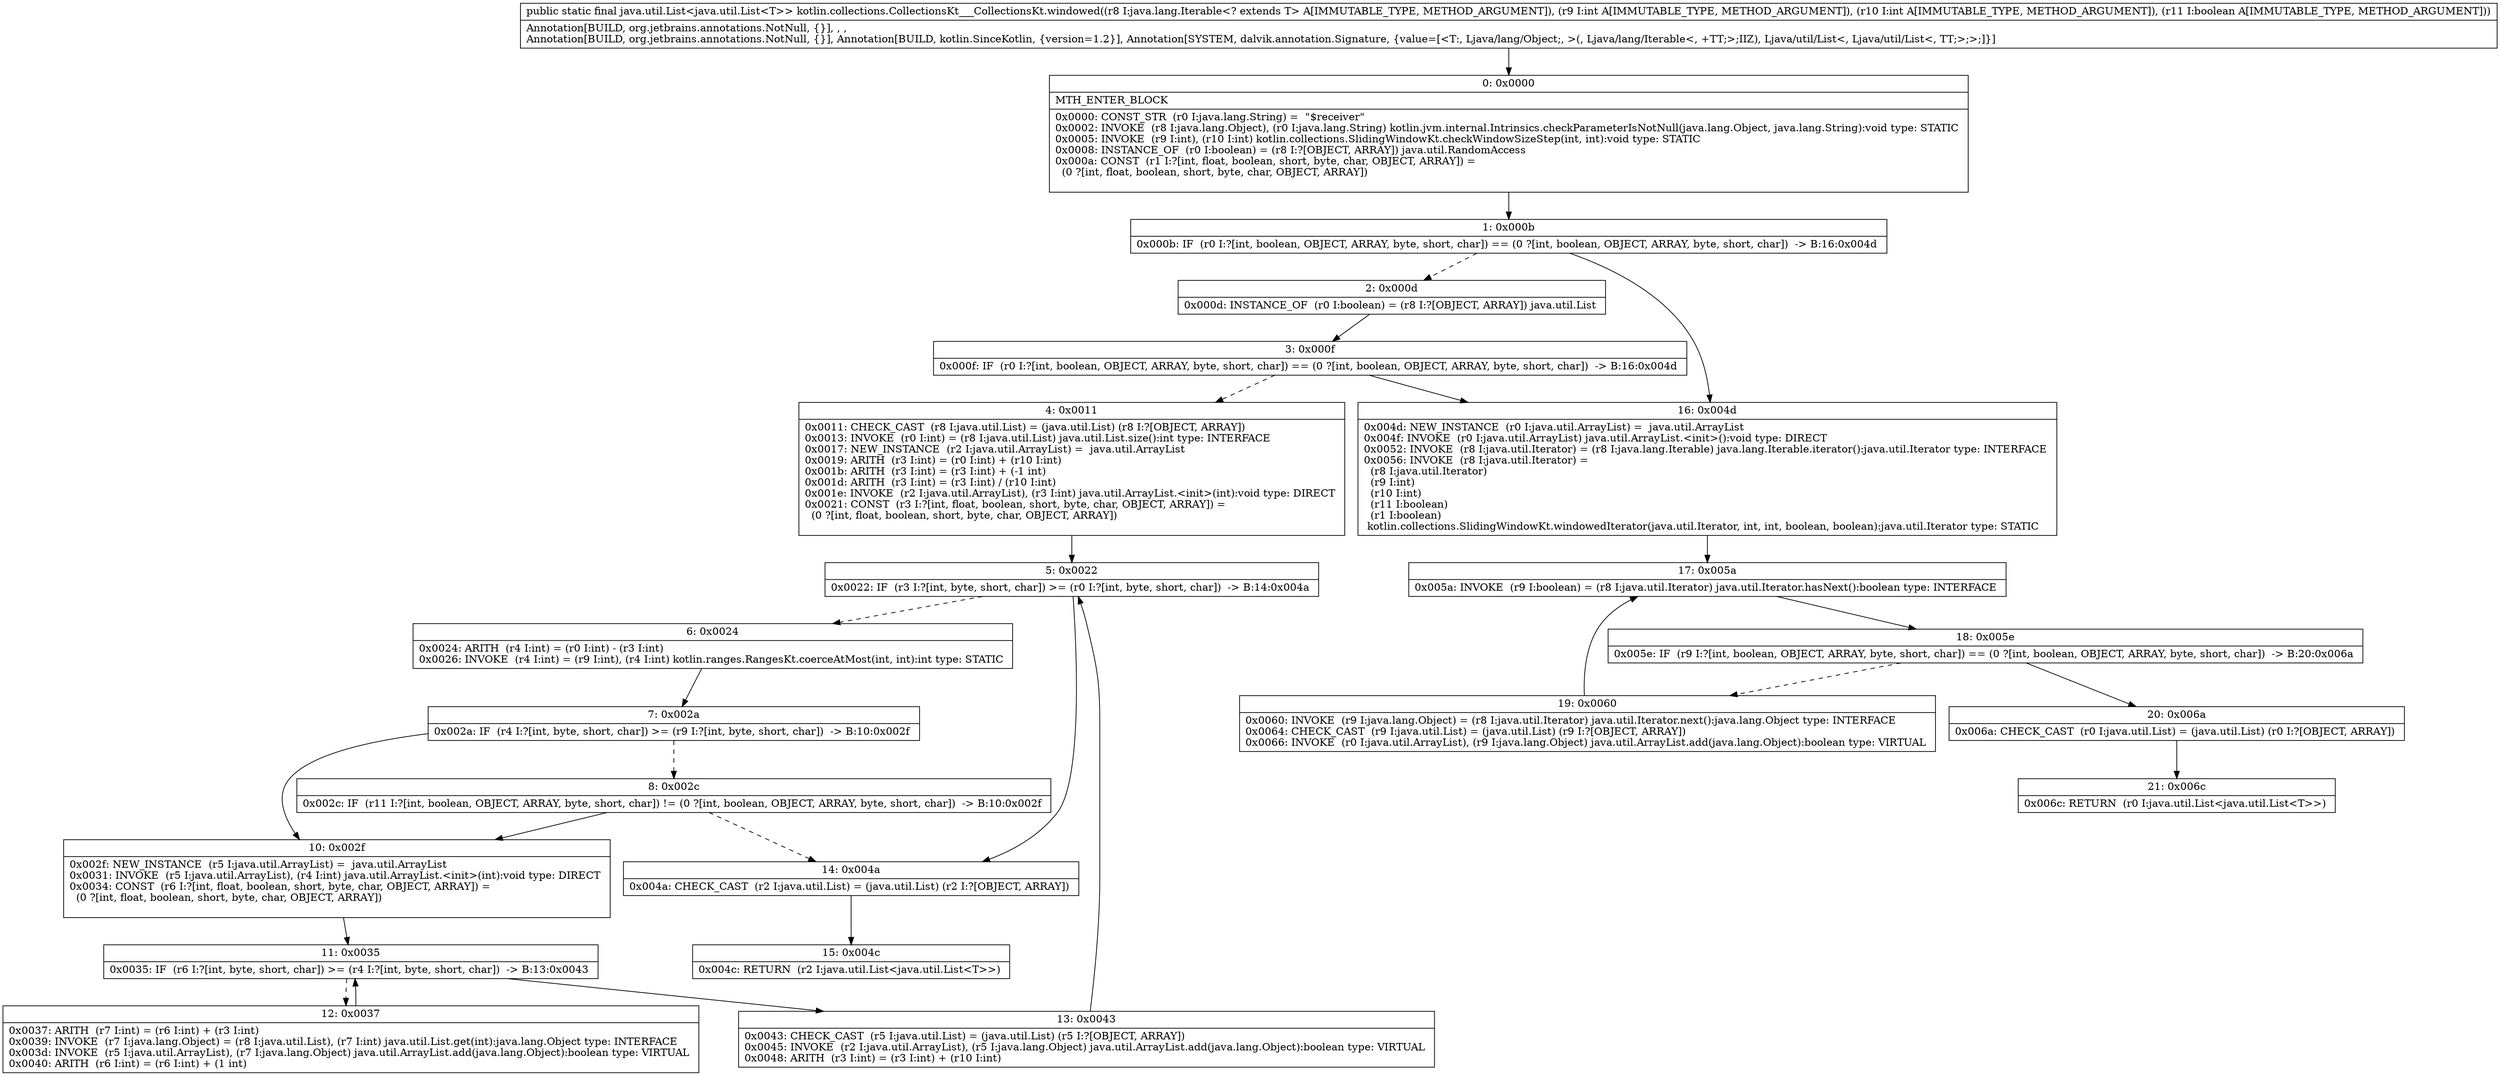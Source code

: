digraph "CFG forkotlin.collections.CollectionsKt___CollectionsKt.windowed(Ljava\/lang\/Iterable;IIZ)Ljava\/util\/List;" {
Node_0 [shape=record,label="{0\:\ 0x0000|MTH_ENTER_BLOCK\l|0x0000: CONST_STR  (r0 I:java.lang.String) =  \"$receiver\" \l0x0002: INVOKE  (r8 I:java.lang.Object), (r0 I:java.lang.String) kotlin.jvm.internal.Intrinsics.checkParameterIsNotNull(java.lang.Object, java.lang.String):void type: STATIC \l0x0005: INVOKE  (r9 I:int), (r10 I:int) kotlin.collections.SlidingWindowKt.checkWindowSizeStep(int, int):void type: STATIC \l0x0008: INSTANCE_OF  (r0 I:boolean) = (r8 I:?[OBJECT, ARRAY]) java.util.RandomAccess \l0x000a: CONST  (r1 I:?[int, float, boolean, short, byte, char, OBJECT, ARRAY]) = \l  (0 ?[int, float, boolean, short, byte, char, OBJECT, ARRAY])\l \l}"];
Node_1 [shape=record,label="{1\:\ 0x000b|0x000b: IF  (r0 I:?[int, boolean, OBJECT, ARRAY, byte, short, char]) == (0 ?[int, boolean, OBJECT, ARRAY, byte, short, char])  \-\> B:16:0x004d \l}"];
Node_2 [shape=record,label="{2\:\ 0x000d|0x000d: INSTANCE_OF  (r0 I:boolean) = (r8 I:?[OBJECT, ARRAY]) java.util.List \l}"];
Node_3 [shape=record,label="{3\:\ 0x000f|0x000f: IF  (r0 I:?[int, boolean, OBJECT, ARRAY, byte, short, char]) == (0 ?[int, boolean, OBJECT, ARRAY, byte, short, char])  \-\> B:16:0x004d \l}"];
Node_4 [shape=record,label="{4\:\ 0x0011|0x0011: CHECK_CAST  (r8 I:java.util.List) = (java.util.List) (r8 I:?[OBJECT, ARRAY]) \l0x0013: INVOKE  (r0 I:int) = (r8 I:java.util.List) java.util.List.size():int type: INTERFACE \l0x0017: NEW_INSTANCE  (r2 I:java.util.ArrayList) =  java.util.ArrayList \l0x0019: ARITH  (r3 I:int) = (r0 I:int) + (r10 I:int) \l0x001b: ARITH  (r3 I:int) = (r3 I:int) + (\-1 int) \l0x001d: ARITH  (r3 I:int) = (r3 I:int) \/ (r10 I:int) \l0x001e: INVOKE  (r2 I:java.util.ArrayList), (r3 I:int) java.util.ArrayList.\<init\>(int):void type: DIRECT \l0x0021: CONST  (r3 I:?[int, float, boolean, short, byte, char, OBJECT, ARRAY]) = \l  (0 ?[int, float, boolean, short, byte, char, OBJECT, ARRAY])\l \l}"];
Node_5 [shape=record,label="{5\:\ 0x0022|0x0022: IF  (r3 I:?[int, byte, short, char]) \>= (r0 I:?[int, byte, short, char])  \-\> B:14:0x004a \l}"];
Node_6 [shape=record,label="{6\:\ 0x0024|0x0024: ARITH  (r4 I:int) = (r0 I:int) \- (r3 I:int) \l0x0026: INVOKE  (r4 I:int) = (r9 I:int), (r4 I:int) kotlin.ranges.RangesKt.coerceAtMost(int, int):int type: STATIC \l}"];
Node_7 [shape=record,label="{7\:\ 0x002a|0x002a: IF  (r4 I:?[int, byte, short, char]) \>= (r9 I:?[int, byte, short, char])  \-\> B:10:0x002f \l}"];
Node_8 [shape=record,label="{8\:\ 0x002c|0x002c: IF  (r11 I:?[int, boolean, OBJECT, ARRAY, byte, short, char]) != (0 ?[int, boolean, OBJECT, ARRAY, byte, short, char])  \-\> B:10:0x002f \l}"];
Node_10 [shape=record,label="{10\:\ 0x002f|0x002f: NEW_INSTANCE  (r5 I:java.util.ArrayList) =  java.util.ArrayList \l0x0031: INVOKE  (r5 I:java.util.ArrayList), (r4 I:int) java.util.ArrayList.\<init\>(int):void type: DIRECT \l0x0034: CONST  (r6 I:?[int, float, boolean, short, byte, char, OBJECT, ARRAY]) = \l  (0 ?[int, float, boolean, short, byte, char, OBJECT, ARRAY])\l \l}"];
Node_11 [shape=record,label="{11\:\ 0x0035|0x0035: IF  (r6 I:?[int, byte, short, char]) \>= (r4 I:?[int, byte, short, char])  \-\> B:13:0x0043 \l}"];
Node_12 [shape=record,label="{12\:\ 0x0037|0x0037: ARITH  (r7 I:int) = (r6 I:int) + (r3 I:int) \l0x0039: INVOKE  (r7 I:java.lang.Object) = (r8 I:java.util.List), (r7 I:int) java.util.List.get(int):java.lang.Object type: INTERFACE \l0x003d: INVOKE  (r5 I:java.util.ArrayList), (r7 I:java.lang.Object) java.util.ArrayList.add(java.lang.Object):boolean type: VIRTUAL \l0x0040: ARITH  (r6 I:int) = (r6 I:int) + (1 int) \l}"];
Node_13 [shape=record,label="{13\:\ 0x0043|0x0043: CHECK_CAST  (r5 I:java.util.List) = (java.util.List) (r5 I:?[OBJECT, ARRAY]) \l0x0045: INVOKE  (r2 I:java.util.ArrayList), (r5 I:java.lang.Object) java.util.ArrayList.add(java.lang.Object):boolean type: VIRTUAL \l0x0048: ARITH  (r3 I:int) = (r3 I:int) + (r10 I:int) \l}"];
Node_14 [shape=record,label="{14\:\ 0x004a|0x004a: CHECK_CAST  (r2 I:java.util.List) = (java.util.List) (r2 I:?[OBJECT, ARRAY]) \l}"];
Node_15 [shape=record,label="{15\:\ 0x004c|0x004c: RETURN  (r2 I:java.util.List\<java.util.List\<T\>\>) \l}"];
Node_16 [shape=record,label="{16\:\ 0x004d|0x004d: NEW_INSTANCE  (r0 I:java.util.ArrayList) =  java.util.ArrayList \l0x004f: INVOKE  (r0 I:java.util.ArrayList) java.util.ArrayList.\<init\>():void type: DIRECT \l0x0052: INVOKE  (r8 I:java.util.Iterator) = (r8 I:java.lang.Iterable) java.lang.Iterable.iterator():java.util.Iterator type: INTERFACE \l0x0056: INVOKE  (r8 I:java.util.Iterator) = \l  (r8 I:java.util.Iterator)\l  (r9 I:int)\l  (r10 I:int)\l  (r11 I:boolean)\l  (r1 I:boolean)\l kotlin.collections.SlidingWindowKt.windowedIterator(java.util.Iterator, int, int, boolean, boolean):java.util.Iterator type: STATIC \l}"];
Node_17 [shape=record,label="{17\:\ 0x005a|0x005a: INVOKE  (r9 I:boolean) = (r8 I:java.util.Iterator) java.util.Iterator.hasNext():boolean type: INTERFACE \l}"];
Node_18 [shape=record,label="{18\:\ 0x005e|0x005e: IF  (r9 I:?[int, boolean, OBJECT, ARRAY, byte, short, char]) == (0 ?[int, boolean, OBJECT, ARRAY, byte, short, char])  \-\> B:20:0x006a \l}"];
Node_19 [shape=record,label="{19\:\ 0x0060|0x0060: INVOKE  (r9 I:java.lang.Object) = (r8 I:java.util.Iterator) java.util.Iterator.next():java.lang.Object type: INTERFACE \l0x0064: CHECK_CAST  (r9 I:java.util.List) = (java.util.List) (r9 I:?[OBJECT, ARRAY]) \l0x0066: INVOKE  (r0 I:java.util.ArrayList), (r9 I:java.lang.Object) java.util.ArrayList.add(java.lang.Object):boolean type: VIRTUAL \l}"];
Node_20 [shape=record,label="{20\:\ 0x006a|0x006a: CHECK_CAST  (r0 I:java.util.List) = (java.util.List) (r0 I:?[OBJECT, ARRAY]) \l}"];
Node_21 [shape=record,label="{21\:\ 0x006c|0x006c: RETURN  (r0 I:java.util.List\<java.util.List\<T\>\>) \l}"];
MethodNode[shape=record,label="{public static final java.util.List\<java.util.List\<T\>\> kotlin.collections.CollectionsKt___CollectionsKt.windowed((r8 I:java.lang.Iterable\<? extends T\> A[IMMUTABLE_TYPE, METHOD_ARGUMENT]), (r9 I:int A[IMMUTABLE_TYPE, METHOD_ARGUMENT]), (r10 I:int A[IMMUTABLE_TYPE, METHOD_ARGUMENT]), (r11 I:boolean A[IMMUTABLE_TYPE, METHOD_ARGUMENT]))  | Annotation[BUILD, org.jetbrains.annotations.NotNull, \{\}], , , \lAnnotation[BUILD, org.jetbrains.annotations.NotNull, \{\}], Annotation[BUILD, kotlin.SinceKotlin, \{version=1.2\}], Annotation[SYSTEM, dalvik.annotation.Signature, \{value=[\<T:, Ljava\/lang\/Object;, \>(, Ljava\/lang\/Iterable\<, +TT;\>;IIZ), Ljava\/util\/List\<, Ljava\/util\/List\<, TT;\>;\>;]\}]\l}"];
MethodNode -> Node_0;
Node_0 -> Node_1;
Node_1 -> Node_2[style=dashed];
Node_1 -> Node_16;
Node_2 -> Node_3;
Node_3 -> Node_4[style=dashed];
Node_3 -> Node_16;
Node_4 -> Node_5;
Node_5 -> Node_6[style=dashed];
Node_5 -> Node_14;
Node_6 -> Node_7;
Node_7 -> Node_8[style=dashed];
Node_7 -> Node_10;
Node_8 -> Node_10;
Node_8 -> Node_14[style=dashed];
Node_10 -> Node_11;
Node_11 -> Node_12[style=dashed];
Node_11 -> Node_13;
Node_12 -> Node_11;
Node_13 -> Node_5;
Node_14 -> Node_15;
Node_16 -> Node_17;
Node_17 -> Node_18;
Node_18 -> Node_19[style=dashed];
Node_18 -> Node_20;
Node_19 -> Node_17;
Node_20 -> Node_21;
}

